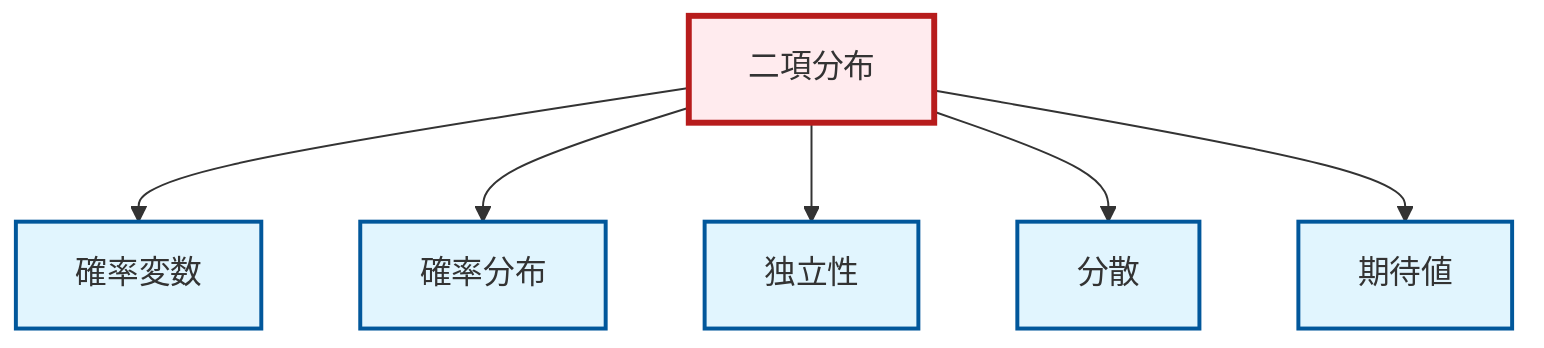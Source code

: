 graph TD
    classDef definition fill:#e1f5fe,stroke:#01579b,stroke-width:2px
    classDef theorem fill:#f3e5f5,stroke:#4a148c,stroke-width:2px
    classDef axiom fill:#fff3e0,stroke:#e65100,stroke-width:2px
    classDef example fill:#e8f5e9,stroke:#1b5e20,stroke-width:2px
    classDef current fill:#ffebee,stroke:#b71c1c,stroke-width:3px
    def-expectation["期待値"]:::definition
    def-variance["分散"]:::definition
    def-random-variable["確率変数"]:::definition
    def-binomial-distribution["二項分布"]:::definition
    def-probability-distribution["確率分布"]:::definition
    def-independence["独立性"]:::definition
    def-binomial-distribution --> def-random-variable
    def-binomial-distribution --> def-probability-distribution
    def-binomial-distribution --> def-independence
    def-binomial-distribution --> def-variance
    def-binomial-distribution --> def-expectation
    class def-binomial-distribution current
